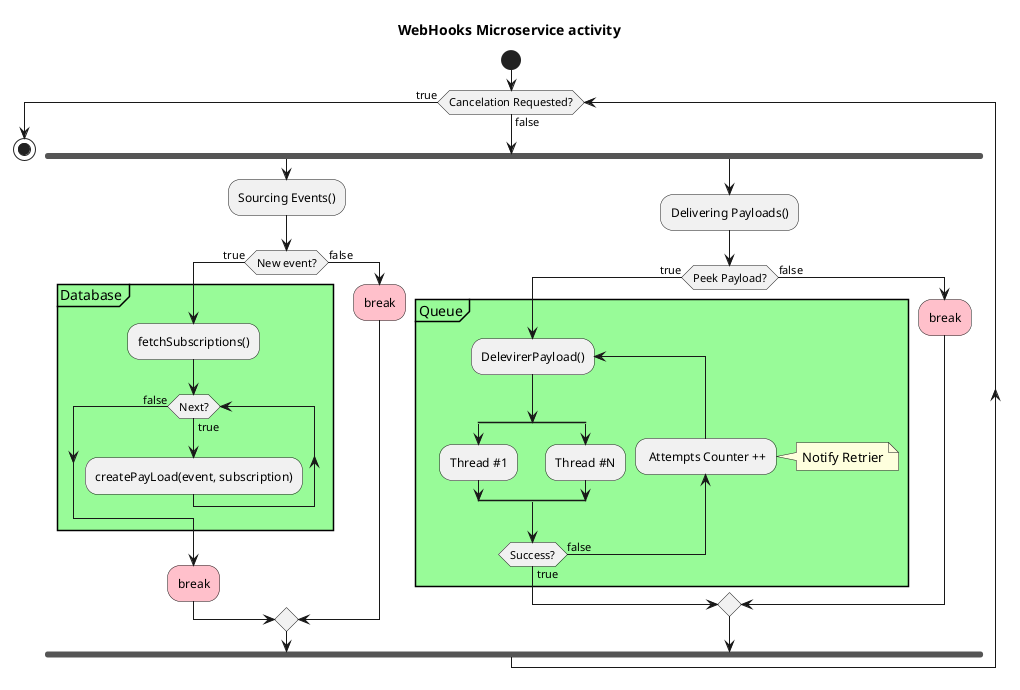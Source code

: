 @startuml
'left to right direction

title WebHooks Microservice activity

start

while (Cancelation Requested?) is (false)


fork
    :Sourcing Events();

    if (New event?) then (true)
        partition #PaleGreen Database {
            :fetchSubscriptions();
            while (Next?) is (true)
            :createPayLoad(event, subscription);
            endwhile (false)
        }
        #pink :break;
    else (false)
        #pink :break;
    endif


fork again
    :Delivering Payloads();
    if (Peek Payload?) then (true)
        partition #PaleGreen Queue {

            repeat :DelevirerPayload()

            split
                :Thread #1;
                split again
                :Thread #N;
            end split

            backward : Attempts Counter ++;
            note right: Notify Retrier

            repeat while (Success?) is (false) not (true)
        }
    else (false)
        #pink :break;
    endif

end fork

endwhile (true)

stop



@enduml
